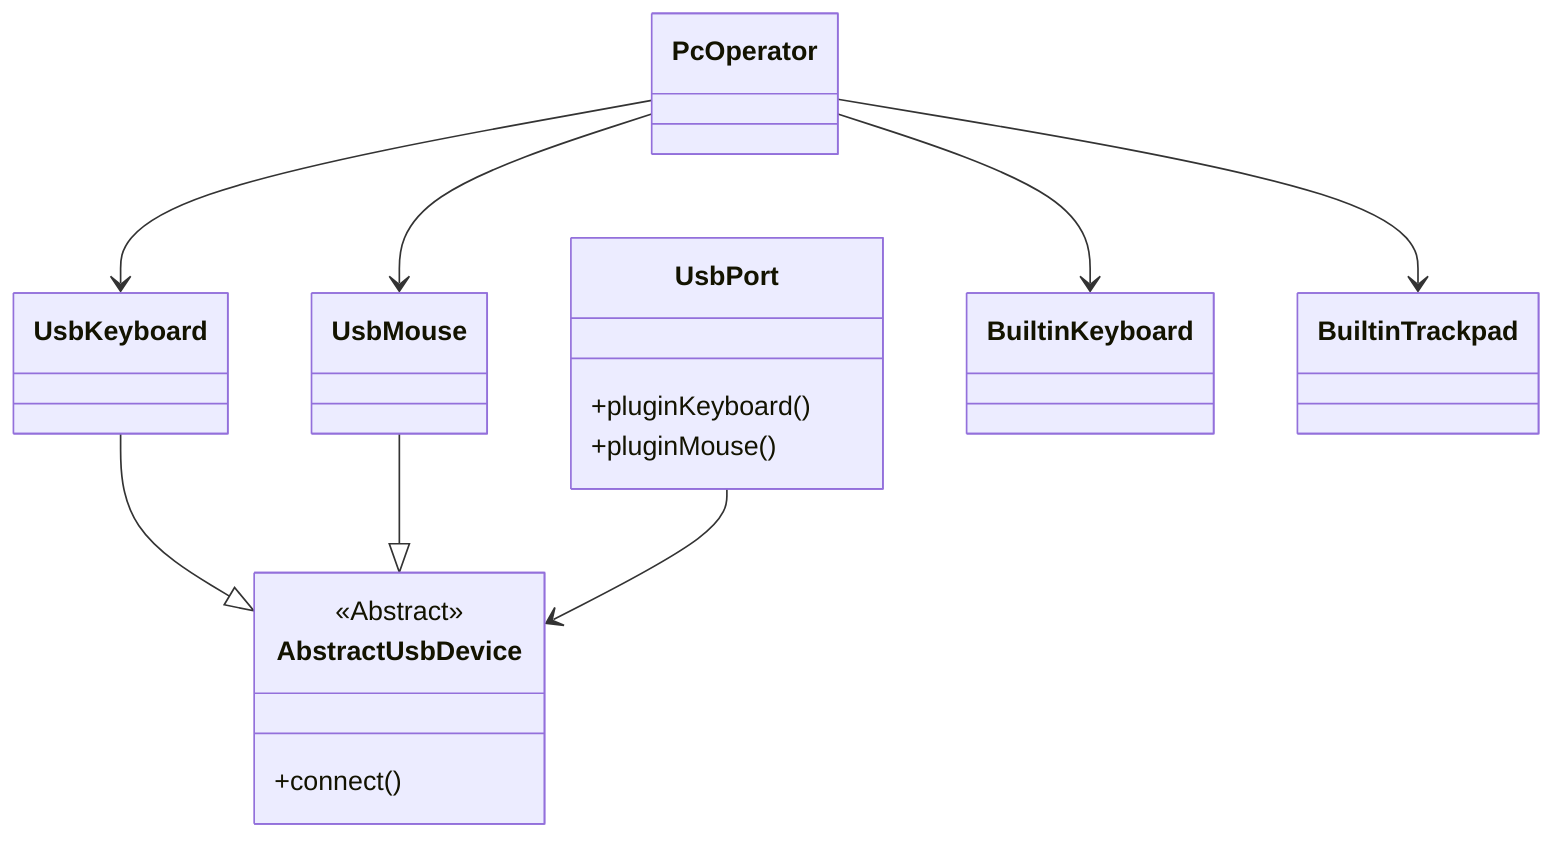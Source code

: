 classDiagram
  class PcOperator
  class UsbPort {
    +pluginKeyboard()
    +pluginMouse()
  }
  class AbstractUsbDevice {
    +connect()
  }
  class UsbKeyboard
  class UsbMouse
  class BuiltinKeyboard
  class BuiltinTrackpad
  <<Abstract>> AbstractUsbDevice
  UsbKeyboard --|> AbstractUsbDevice
  UsbMouse --|> AbstractUsbDevice
  UsbPort --> AbstractUsbDevice
  PcOperator --> UsbKeyboard
  PcOperator --> UsbMouse
  PcOperator --> BuiltinKeyboard
  PcOperator --> BuiltinTrackpad